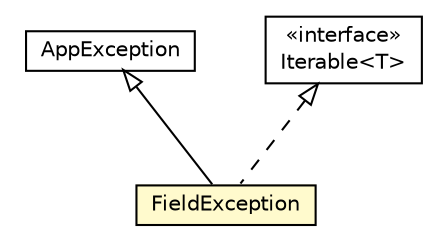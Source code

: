 #!/usr/local/bin/dot
#
# Class diagram 
# Generated by UMLGraph version 5.1 (http://www.umlgraph.org/)
#

digraph G {
	edge [fontname="Helvetica",fontsize=10,labelfontname="Helvetica",labelfontsize=10];
	node [fontname="Helvetica",fontsize=10,shape=plaintext];
	nodesep=0.25;
	ranksep=0.5;
	// cn.edu.uestc.acmicpc.util.exception.AppException
	c21141 [label=<<table title="cn.edu.uestc.acmicpc.util.exception.AppException" border="0" cellborder="1" cellspacing="0" cellpadding="2" port="p" href="./AppException.html">
		<tr><td><table border="0" cellspacing="0" cellpadding="1">
<tr><td align="center" balign="center"> AppException </td></tr>
		</table></td></tr>
		</table>>, fontname="Helvetica", fontcolor="black", fontsize=10.0];
	// cn.edu.uestc.acmicpc.util.exception.FieldException
	c21142 [label=<<table title="cn.edu.uestc.acmicpc.util.exception.FieldException" border="0" cellborder="1" cellspacing="0" cellpadding="2" port="p" bgcolor="lemonChiffon" href="./FieldException.html">
		<tr><td><table border="0" cellspacing="0" cellpadding="1">
<tr><td align="center" balign="center"> FieldException </td></tr>
		</table></td></tr>
		</table>>, fontname="Helvetica", fontcolor="black", fontsize=10.0];
	//cn.edu.uestc.acmicpc.util.exception.FieldException extends cn.edu.uestc.acmicpc.util.exception.AppException
	c21141:p -> c21142:p [dir=back,arrowtail=empty];
	//cn.edu.uestc.acmicpc.util.exception.FieldException implements java.lang.Iterable<T>
	c21152:p -> c21142:p [dir=back,arrowtail=empty,style=dashed];
	// java.lang.Iterable<T>
	c21152 [label=<<table title="java.lang.Iterable" border="0" cellborder="1" cellspacing="0" cellpadding="2" port="p" href="http://java.sun.com/j2se/1.4.2/docs/api/java/lang/Iterable.html">
		<tr><td><table border="0" cellspacing="0" cellpadding="1">
<tr><td align="center" balign="center"> &#171;interface&#187; </td></tr>
<tr><td align="center" balign="center"> Iterable&lt;T&gt; </td></tr>
		</table></td></tr>
		</table>>, fontname="Helvetica", fontcolor="black", fontsize=10.0];
}

